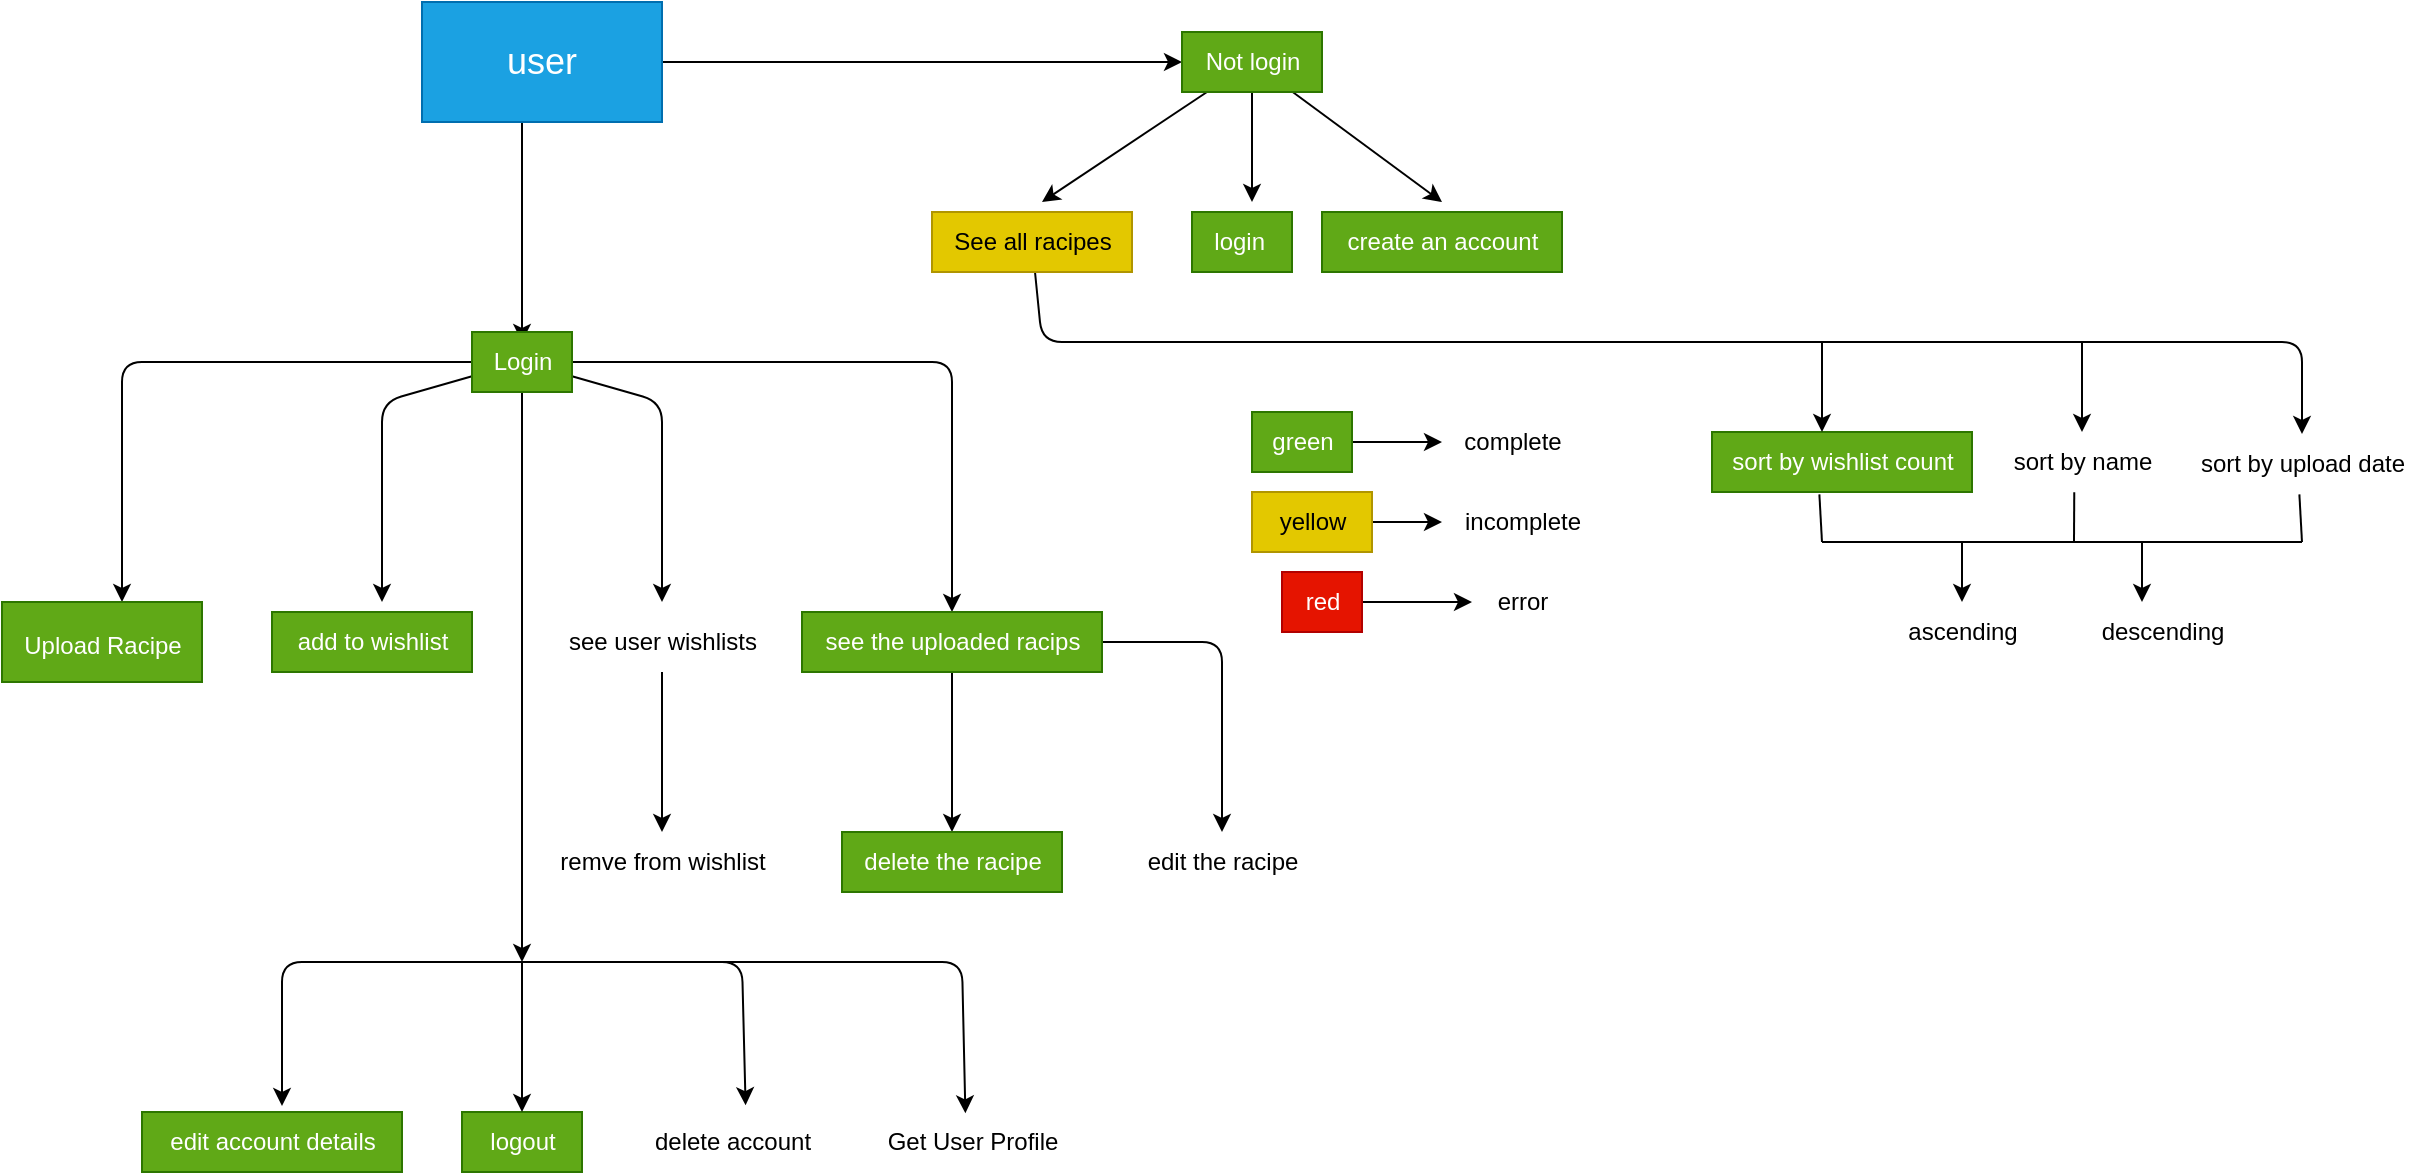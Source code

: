 <mxfile>
    <diagram id="A4oLy7jvje0LCx9hwnTJ" name="Page-1">
        <mxGraphModel dx="506" dy="232" grid="1" gridSize="10" guides="1" tooltips="1" connect="1" arrows="1" fold="1" page="1" pageScale="1" pageWidth="827" pageHeight="1169" math="0" shadow="0">
            <root>
                <mxCell id="0"/>
                <mxCell id="1" parent="0"/>
                <mxCell id="3" style="edgeStyle=none;html=1;" parent="1" edge="1">
                    <mxGeometry relative="1" as="geometry">
                        <mxPoint x="270" y="190" as="targetPoint"/>
                        <mxPoint x="270" y="65" as="sourcePoint"/>
                    </mxGeometry>
                </mxCell>
                <mxCell id="5" style="edgeStyle=none;html=1;" parent="1" edge="1">
                    <mxGeometry relative="1" as="geometry">
                        <mxPoint x="600" y="50" as="targetPoint"/>
                        <mxPoint x="295" y="50" as="sourcePoint"/>
                    </mxGeometry>
                </mxCell>
                <mxCell id="7" style="edgeStyle=none;html=1;" parent="1" source="4" edge="1">
                    <mxGeometry relative="1" as="geometry">
                        <mxPoint x="70" y="320" as="targetPoint"/>
                        <Array as="points">
                            <mxPoint x="70" y="200"/>
                        </Array>
                    </mxGeometry>
                </mxCell>
                <mxCell id="12" style="edgeStyle=none;html=1;fontSize=12;" parent="1" source="4" edge="1">
                    <mxGeometry relative="1" as="geometry">
                        <mxPoint x="340" y="320" as="targetPoint"/>
                        <Array as="points">
                            <mxPoint x="340" y="220"/>
                        </Array>
                    </mxGeometry>
                </mxCell>
                <mxCell id="14" style="edgeStyle=none;html=1;fontSize=12;" parent="1" source="4" edge="1">
                    <mxGeometry relative="1" as="geometry">
                        <mxPoint x="200" y="320" as="targetPoint"/>
                        <Array as="points">
                            <mxPoint x="200" y="220"/>
                        </Array>
                    </mxGeometry>
                </mxCell>
                <mxCell id="15" style="edgeStyle=none;html=1;fontSize=12;" parent="1" source="4" target="16" edge="1">
                    <mxGeometry relative="1" as="geometry">
                        <mxPoint x="470" y="320" as="targetPoint"/>
                        <Array as="points">
                            <mxPoint x="485" y="200"/>
                        </Array>
                    </mxGeometry>
                </mxCell>
                <mxCell id="31" style="edgeStyle=none;html=1;fontSize=12;" parent="1" source="4" edge="1">
                    <mxGeometry relative="1" as="geometry">
                        <mxPoint x="270" y="500" as="targetPoint"/>
                    </mxGeometry>
                </mxCell>
                <mxCell id="4" value="Login" style="text;html=1;align=center;verticalAlign=middle;resizable=0;points=[];autosize=1;strokeColor=#2D7600;fillColor=#60a917;fontColor=#ffffff;" parent="1" vertex="1">
                    <mxGeometry x="245" y="185" width="50" height="30" as="geometry"/>
                </mxCell>
                <mxCell id="17" style="edgeStyle=none;html=1;fontSize=12;" parent="1" source="6" edge="1">
                    <mxGeometry relative="1" as="geometry">
                        <mxPoint x="530" y="120" as="targetPoint"/>
                    </mxGeometry>
                </mxCell>
                <mxCell id="19" style="edgeStyle=none;html=1;fontSize=12;" parent="1" source="6" edge="1">
                    <mxGeometry relative="1" as="geometry">
                        <mxPoint x="635" y="120" as="targetPoint"/>
                    </mxGeometry>
                </mxCell>
                <mxCell id="21" style="edgeStyle=none;html=1;fontSize=12;" parent="1" source="6" edge="1">
                    <mxGeometry relative="1" as="geometry">
                        <mxPoint x="730" y="120" as="targetPoint"/>
                    </mxGeometry>
                </mxCell>
                <mxCell id="6" value="Not login" style="text;html=1;align=center;verticalAlign=middle;resizable=0;points=[];autosize=1;strokeColor=#2D7600;fillColor=#60a917;fontColor=#ffffff;" parent="1" vertex="1">
                    <mxGeometry x="600" y="35" width="70" height="30" as="geometry"/>
                </mxCell>
                <mxCell id="8" value="&lt;font style=&quot;font-size: 18px;&quot;&gt;user&lt;/font&gt;" style="whiteSpace=wrap;html=1;fillColor=#1ba1e2;fontColor=#ffffff;strokeColor=#006EAF;" parent="1" vertex="1">
                    <mxGeometry x="220" y="20" width="120" height="60" as="geometry"/>
                </mxCell>
                <mxCell id="9" value="&lt;font style=&quot;font-size: 12px;&quot;&gt;Upload Racipe&lt;/font&gt;" style="text;html=1;align=center;verticalAlign=middle;resizable=0;points=[];autosize=1;strokeColor=#2D7600;fillColor=#60a917;fontSize=18;fontColor=#ffffff;" parent="1" vertex="1">
                    <mxGeometry x="10" y="320" width="100" height="40" as="geometry"/>
                </mxCell>
                <mxCell id="11" value="add to wishlist" style="text;html=1;align=center;verticalAlign=middle;resizable=0;points=[];autosize=1;strokeColor=#2D7600;fillColor=#60a917;fontSize=12;fontColor=#ffffff;" parent="1" vertex="1">
                    <mxGeometry x="145" y="325" width="100" height="30" as="geometry"/>
                </mxCell>
                <mxCell id="28" style="edgeStyle=none;html=1;fontSize=12;" parent="1" source="13" target="29" edge="1">
                    <mxGeometry relative="1" as="geometry">
                        <mxPoint x="320" y="430" as="targetPoint"/>
                    </mxGeometry>
                </mxCell>
                <mxCell id="13" value="see user wishlists" style="text;html=1;align=center;verticalAlign=middle;resizable=0;points=[];autosize=1;strokeColor=none;fillColor=none;fontSize=12;" parent="1" vertex="1">
                    <mxGeometry x="280" y="325" width="120" height="30" as="geometry"/>
                </mxCell>
                <mxCell id="23" style="edgeStyle=none;html=1;fontSize=12;" parent="1" source="16" target="25" edge="1">
                    <mxGeometry relative="1" as="geometry">
                        <mxPoint x="440" y="440" as="targetPoint"/>
                    </mxGeometry>
                </mxCell>
                <mxCell id="26" style="edgeStyle=none;html=1;fontSize=12;" parent="1" source="16" target="27" edge="1">
                    <mxGeometry relative="1" as="geometry">
                        <mxPoint x="560" y="440" as="targetPoint"/>
                        <Array as="points">
                            <mxPoint x="620" y="340"/>
                        </Array>
                    </mxGeometry>
                </mxCell>
                <mxCell id="16" value="see the uploaded racips" style="text;html=1;align=center;verticalAlign=middle;resizable=0;points=[];autosize=1;strokeColor=#2D7600;fillColor=#60a917;fontSize=12;fontColor=#ffffff;" parent="1" vertex="1">
                    <mxGeometry x="410" y="325" width="150" height="30" as="geometry"/>
                </mxCell>
                <mxCell id="47" style="edgeStyle=none;html=1;" parent="1" source="18" target="50" edge="1">
                    <mxGeometry relative="1" as="geometry">
                        <mxPoint x="1000" y="230" as="targetPoint"/>
                        <Array as="points">
                            <mxPoint x="530" y="190"/>
                            <mxPoint x="1160" y="190"/>
                        </Array>
                    </mxGeometry>
                </mxCell>
                <mxCell id="18" value="See all racipes" style="text;html=1;align=center;verticalAlign=middle;resizable=0;points=[];autosize=1;strokeColor=#B09500;fillColor=#e3c800;fontSize=12;fontColor=#000000;" parent="1" vertex="1">
                    <mxGeometry x="475" y="125" width="100" height="30" as="geometry"/>
                </mxCell>
                <mxCell id="20" value="login&amp;nbsp;" style="text;html=1;align=center;verticalAlign=middle;resizable=0;points=[];autosize=1;strokeColor=#2D7600;fillColor=#60a917;fontSize=12;fontColor=#ffffff;" parent="1" vertex="1">
                    <mxGeometry x="605" y="125" width="50" height="30" as="geometry"/>
                </mxCell>
                <mxCell id="22" value="create an account" style="text;html=1;align=center;verticalAlign=middle;resizable=0;points=[];autosize=1;strokeColor=#2D7600;fillColor=#60a917;fontSize=12;fontColor=#ffffff;" parent="1" vertex="1">
                    <mxGeometry x="670" y="125" width="120" height="30" as="geometry"/>
                </mxCell>
                <mxCell id="25" value="delete the racipe" style="text;html=1;align=center;verticalAlign=middle;resizable=0;points=[];autosize=1;strokeColor=#2D7600;fillColor=#60a917;fontSize=12;fontColor=#ffffff;" parent="1" vertex="1">
                    <mxGeometry x="430" y="435" width="110" height="30" as="geometry"/>
                </mxCell>
                <mxCell id="27" value="edit the racipe" style="text;html=1;align=center;verticalAlign=middle;resizable=0;points=[];autosize=1;strokeColor=none;fillColor=none;fontSize=12;" parent="1" vertex="1">
                    <mxGeometry x="570" y="435" width="100" height="30" as="geometry"/>
                </mxCell>
                <mxCell id="29" value="remve from wishlist" style="text;html=1;align=center;verticalAlign=middle;resizable=0;points=[];autosize=1;strokeColor=none;fillColor=none;fontSize=12;" parent="1" vertex="1">
                    <mxGeometry x="275" y="435" width="130" height="30" as="geometry"/>
                </mxCell>
                <mxCell id="33" value="" style="endArrow=classic;startArrow=classic;html=1;fontSize=12;entryX=0.568;entryY=-0.113;entryDx=0;entryDy=0;entryPerimeter=0;" parent="1" edge="1" target="35">
                    <mxGeometry width="50" height="50" relative="1" as="geometry">
                        <mxPoint x="150" y="572" as="sourcePoint"/>
                        <mxPoint x="360" y="570" as="targetPoint"/>
                        <Array as="points">
                            <mxPoint x="150" y="500"/>
                            <mxPoint x="270" y="500"/>
                            <mxPoint x="380" y="500"/>
                        </Array>
                    </mxGeometry>
                </mxCell>
                <mxCell id="34" value="edit account details" style="text;html=1;align=center;verticalAlign=middle;resizable=0;points=[];autosize=1;strokeColor=#2D7600;fillColor=#60a917;fontSize=12;fontColor=#ffffff;" parent="1" vertex="1">
                    <mxGeometry x="80" y="575" width="130" height="30" as="geometry"/>
                </mxCell>
                <mxCell id="35" value="delete account" style="text;html=1;align=center;verticalAlign=middle;resizable=0;points=[];autosize=1;strokeColor=none;fillColor=none;fontSize=12;" parent="1" vertex="1">
                    <mxGeometry x="325" y="575" width="100" height="30" as="geometry"/>
                </mxCell>
                <mxCell id="37" style="edgeStyle=none;html=1;" parent="1" source="36" edge="1">
                    <mxGeometry relative="1" as="geometry">
                        <mxPoint x="730" y="240" as="targetPoint"/>
                    </mxGeometry>
                </mxCell>
                <mxCell id="36" value="green" style="text;html=1;align=center;verticalAlign=middle;resizable=0;points=[];autosize=1;strokeColor=#2D7600;fillColor=#60a917;fontColor=#ffffff;" parent="1" vertex="1">
                    <mxGeometry x="635" y="225" width="50" height="30" as="geometry"/>
                </mxCell>
                <mxCell id="38" value="complete" style="text;html=1;align=center;verticalAlign=middle;resizable=0;points=[];autosize=1;strokeColor=none;fillColor=none;" parent="1" vertex="1">
                    <mxGeometry x="730" y="225" width="70" height="30" as="geometry"/>
                </mxCell>
                <mxCell id="39" value="logout" style="text;html=1;align=center;verticalAlign=middle;resizable=0;points=[];autosize=1;strokeColor=#2D7600;fillColor=#60a917;fontColor=#ffffff;" parent="1" vertex="1">
                    <mxGeometry x="240" y="575" width="60" height="30" as="geometry"/>
                </mxCell>
                <mxCell id="40" value="" style="endArrow=classic;html=1;" parent="1" target="39" edge="1">
                    <mxGeometry width="50" height="50" relative="1" as="geometry">
                        <mxPoint x="270" y="500" as="sourcePoint"/>
                        <mxPoint x="310" y="640" as="targetPoint"/>
                    </mxGeometry>
                </mxCell>
                <mxCell id="41" value="incomplete" style="text;html=1;align=center;verticalAlign=middle;resizable=0;points=[];autosize=1;strokeColor=none;fillColor=none;" parent="1" vertex="1">
                    <mxGeometry x="730" y="265" width="80" height="30" as="geometry"/>
                </mxCell>
                <mxCell id="42" value="error" style="text;html=1;align=center;verticalAlign=middle;resizable=0;points=[];autosize=1;strokeColor=none;fillColor=none;" parent="1" vertex="1">
                    <mxGeometry x="745" y="305" width="50" height="30" as="geometry"/>
                </mxCell>
                <mxCell id="44" style="edgeStyle=none;html=1;" parent="1" source="43" target="41" edge="1">
                    <mxGeometry relative="1" as="geometry"/>
                </mxCell>
                <mxCell id="43" value="yellow" style="text;html=1;align=center;verticalAlign=middle;resizable=0;points=[];autosize=1;strokeColor=#B09500;fillColor=#e3c800;fontColor=#000000;" parent="1" vertex="1">
                    <mxGeometry x="635" y="265" width="60" height="30" as="geometry"/>
                </mxCell>
                <mxCell id="46" style="edgeStyle=none;html=1;" parent="1" source="45" target="42" edge="1">
                    <mxGeometry relative="1" as="geometry"/>
                </mxCell>
                <mxCell id="45" value="red" style="text;html=1;align=center;verticalAlign=middle;resizable=0;points=[];autosize=1;strokeColor=#B20000;fillColor=#e51400;fontColor=#ffffff;" parent="1" vertex="1">
                    <mxGeometry x="650" y="305" width="40" height="30" as="geometry"/>
                </mxCell>
                <mxCell id="48" value="sort by wishlist count" style="text;html=1;align=center;verticalAlign=middle;resizable=0;points=[];autosize=1;strokeColor=#2D7600;fillColor=#60a917;fontColor=#ffffff;" parent="1" vertex="1">
                    <mxGeometry x="865" y="235" width="130" height="30" as="geometry"/>
                </mxCell>
                <mxCell id="49" value="sort by name" style="text;html=1;align=center;verticalAlign=middle;resizable=0;points=[];autosize=1;strokeColor=none;fillColor=none;" parent="1" vertex="1">
                    <mxGeometry x="1005" y="235" width="90" height="30" as="geometry"/>
                </mxCell>
                <mxCell id="50" value="sort by upload date" style="text;html=1;align=center;verticalAlign=middle;resizable=0;points=[];autosize=1;strokeColor=none;fillColor=none;" parent="1" vertex="1">
                    <mxGeometry x="1095" y="236" width="130" height="30" as="geometry"/>
                </mxCell>
                <mxCell id="53" value="ascending" style="text;html=1;align=center;verticalAlign=middle;resizable=0;points=[];autosize=1;strokeColor=none;fillColor=none;" parent="1" vertex="1">
                    <mxGeometry x="950" y="320" width="80" height="30" as="geometry"/>
                </mxCell>
                <mxCell id="54" value="descending" style="text;html=1;align=center;verticalAlign=middle;resizable=0;points=[];autosize=1;strokeColor=none;fillColor=none;" parent="1" vertex="1">
                    <mxGeometry x="1050" y="320" width="80" height="30" as="geometry"/>
                </mxCell>
                <mxCell id="56" value="" style="endArrow=none;html=1;" parent="1" edge="1">
                    <mxGeometry width="50" height="50" relative="1" as="geometry">
                        <mxPoint x="920" y="290" as="sourcePoint"/>
                        <mxPoint x="1160" y="290" as="targetPoint"/>
                    </mxGeometry>
                </mxCell>
                <mxCell id="61" value="" style="endArrow=classic;html=1;" parent="1" target="53" edge="1">
                    <mxGeometry width="50" height="50" relative="1" as="geometry">
                        <mxPoint x="990" y="290" as="sourcePoint"/>
                        <mxPoint x="1060.47" y="277.04" as="targetPoint"/>
                    </mxGeometry>
                </mxCell>
                <mxCell id="62" value="" style="endArrow=classic;html=1;" parent="1" edge="1">
                    <mxGeometry width="50" height="50" relative="1" as="geometry">
                        <mxPoint x="1080" y="290" as="sourcePoint"/>
                        <mxPoint x="1080" y="320" as="targetPoint"/>
                    </mxGeometry>
                </mxCell>
                <mxCell id="63" value="" style="endArrow=none;html=1;entryX=0.413;entryY=1.039;entryDx=0;entryDy=0;entryPerimeter=0;" parent="1" target="48" edge="1">
                    <mxGeometry width="50" height="50" relative="1" as="geometry">
                        <mxPoint x="920" y="290" as="sourcePoint"/>
                        <mxPoint x="1070" y="300" as="targetPoint"/>
                    </mxGeometry>
                </mxCell>
                <mxCell id="64" value="" style="endArrow=none;html=1;entryX=0.457;entryY=1.004;entryDx=0;entryDy=0;entryPerimeter=0;" parent="1" edge="1" target="49">
                    <mxGeometry width="50" height="50" relative="1" as="geometry">
                        <mxPoint x="1046" y="290" as="sourcePoint"/>
                        <mxPoint x="1038.69" y="266.17" as="targetPoint"/>
                    </mxGeometry>
                </mxCell>
                <mxCell id="65" value="" style="endArrow=none;html=1;entryX=0.413;entryY=1.039;entryDx=0;entryDy=0;entryPerimeter=0;" parent="1" edge="1">
                    <mxGeometry width="50" height="50" relative="1" as="geometry">
                        <mxPoint x="1160" y="290" as="sourcePoint"/>
                        <mxPoint x="1158.69" y="266.17" as="targetPoint"/>
                    </mxGeometry>
                </mxCell>
                <mxCell id="66" value="" style="endArrow=classic;html=1;" parent="1" target="49" edge="1">
                    <mxGeometry width="50" height="50" relative="1" as="geometry">
                        <mxPoint x="1050" y="190" as="sourcePoint"/>
                        <mxPoint x="1060" y="260" as="targetPoint"/>
                    </mxGeometry>
                </mxCell>
                <mxCell id="67" value="" style="endArrow=classic;html=1;" parent="1" edge="1">
                    <mxGeometry width="50" height="50" relative="1" as="geometry">
                        <mxPoint x="920" y="190" as="sourcePoint"/>
                        <mxPoint x="920" y="235" as="targetPoint"/>
                    </mxGeometry>
                </mxCell>
                <mxCell id="68" value="" style="endArrow=classic;html=1;entryX=0.47;entryY=0.022;entryDx=0;entryDy=0;entryPerimeter=0;" edge="1" parent="1" target="69">
                    <mxGeometry width="50" height="50" relative="1" as="geometry">
                        <mxPoint x="270" y="500" as="sourcePoint"/>
                        <mxPoint x="470" y="560" as="targetPoint"/>
                        <Array as="points">
                            <mxPoint x="490" y="500"/>
                        </Array>
                    </mxGeometry>
                </mxCell>
                <mxCell id="69" value="Get User Profile" style="text;html=1;align=center;verticalAlign=middle;resizable=0;points=[];autosize=1;strokeColor=none;fillColor=none;" vertex="1" parent="1">
                    <mxGeometry x="440" y="575" width="110" height="30" as="geometry"/>
                </mxCell>
            </root>
        </mxGraphModel>
    </diagram>
</mxfile>